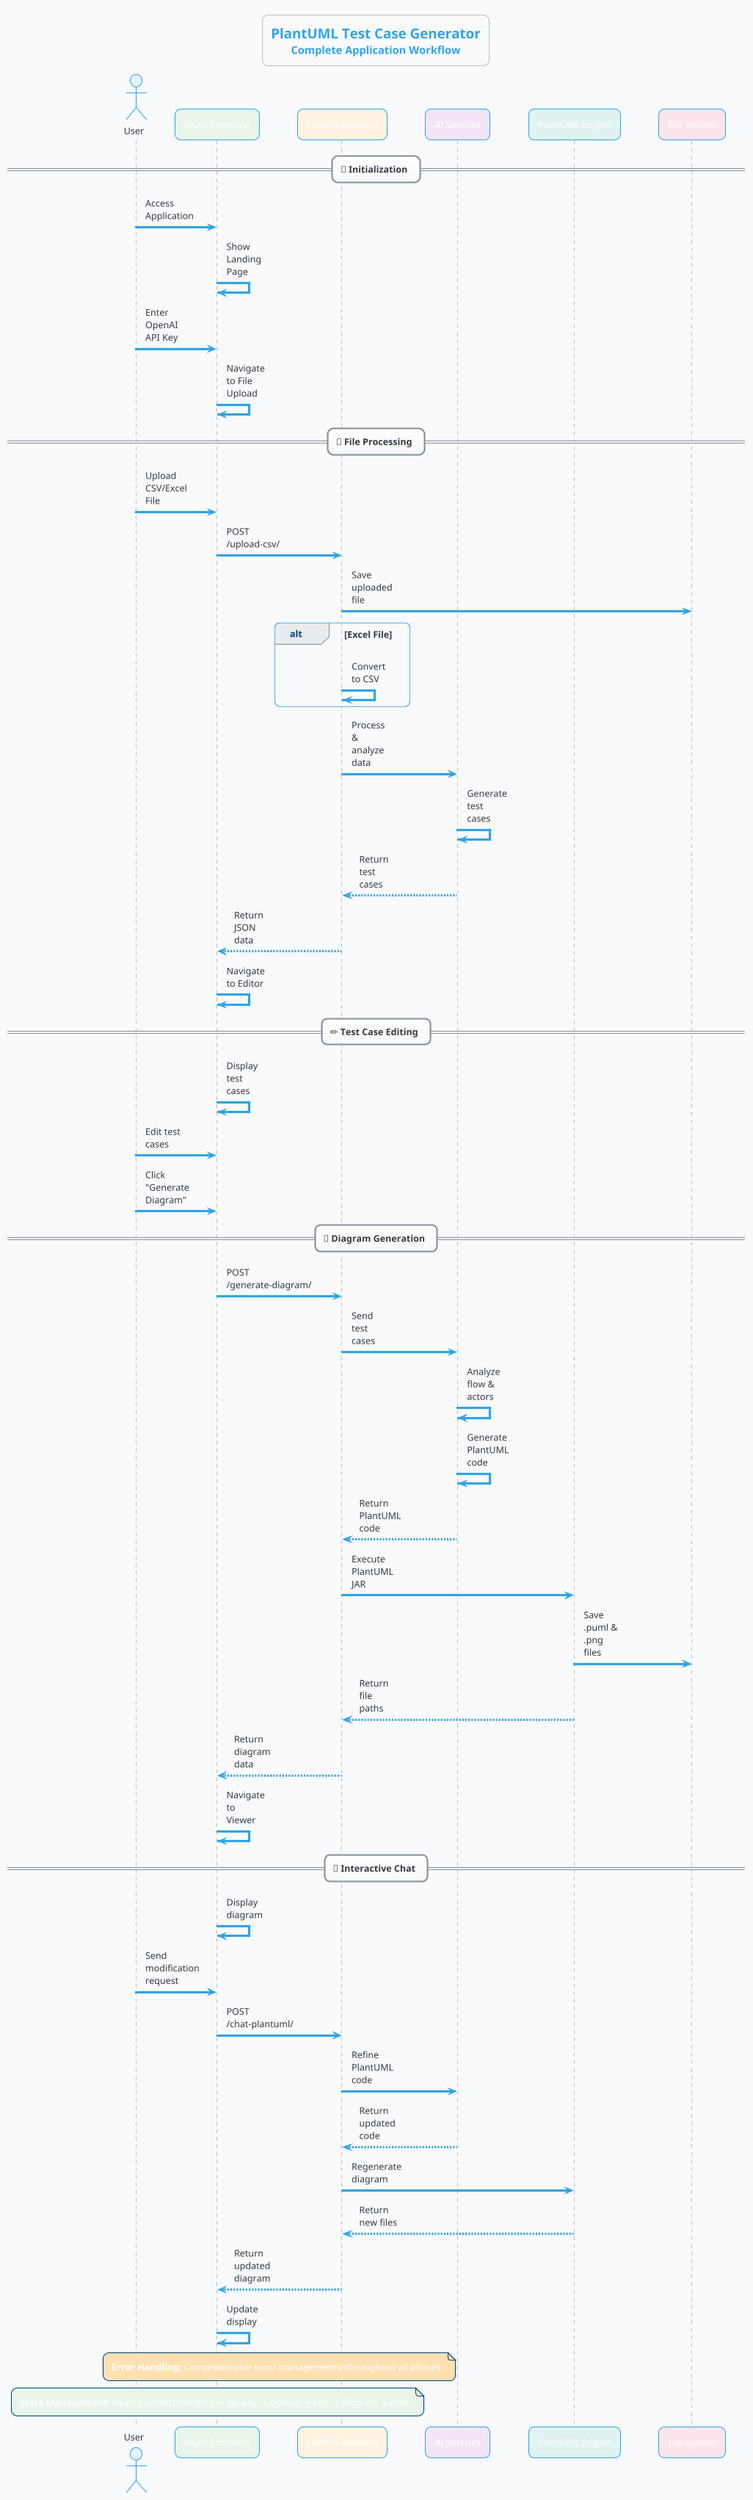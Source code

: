 @startuml PlantUML Test Case Generator - Application Workflow

!theme cerulean
skinparam backgroundColor #F8FAFC
skinparam sequenceArrowThickness 3
skinparam roundcorner 15
skinparam maxmessagesize 50
skinparam participantPadding 20
skinparam boxPadding 10

title <size:18><b>PlantUML Test Case Generator</b></size>\n<size:14>Complete Application Workflow</size>

actor User as U #E3F2FD
participant "React Frontend" as F #E8F5E8
participant "FastAPI Backend" as B #FFF3E0
participant "AI Services" as AI #F3E5F5
participant "PlantUML Engine" as P #E0F2F1
participant "File System" as FS #FCE4EC

== 🚀 Initialization ==
U -> F: Access Application
F -> F: Show Landing Page
U -> F: Enter OpenAI API Key
F -> F: Navigate to File Upload

== 📁 File Processing ==
U -> F: Upload CSV/Excel File
F -> B: POST /upload-csv/
B -> FS: Save uploaded file
alt Excel File
    B -> B: Convert to CSV
end
B -> AI: Process & analyze data
AI -> AI: Generate test cases
AI --> B: Return test cases
B --> F: Return JSON data
F -> F: Navigate to Editor

== ✏️ Test Case Editing ==
F -> F: Display test cases
U -> F: Edit test cases
U -> F: Click "Generate Diagram"

== 🎨 Diagram Generation ==
F -> B: POST /generate-diagram/
B -> AI: Send test cases
AI -> AI: Analyze flow & actors
AI -> AI: Generate PlantUML code
AI --> B: Return PlantUML code
B -> P: Execute PlantUML JAR
P -> FS: Save .puml & .png files
P --> B: Return file paths
B --> F: Return diagram data
F -> F: Navigate to Viewer

== 💬 Interactive Chat ==
F -> F: Display diagram
U -> F: Send modification request
F -> B: POST /chat-plantuml/
B -> AI: Refine PlantUML code
AI --> B: Return updated code
B -> P: Regenerate diagram
P --> B: Return new files
B --> F: Return updated diagram
F -> F: Update display

note over F, B #FFE0B2
  <b>Error Handling:</b> Comprehensive error management\nthroughout all phases
end note

note over F #E8F5E8
  <b>State Management:</b> React Context\nlanding → api-key → upload → edit → diagram → chat
end note

@enduml
